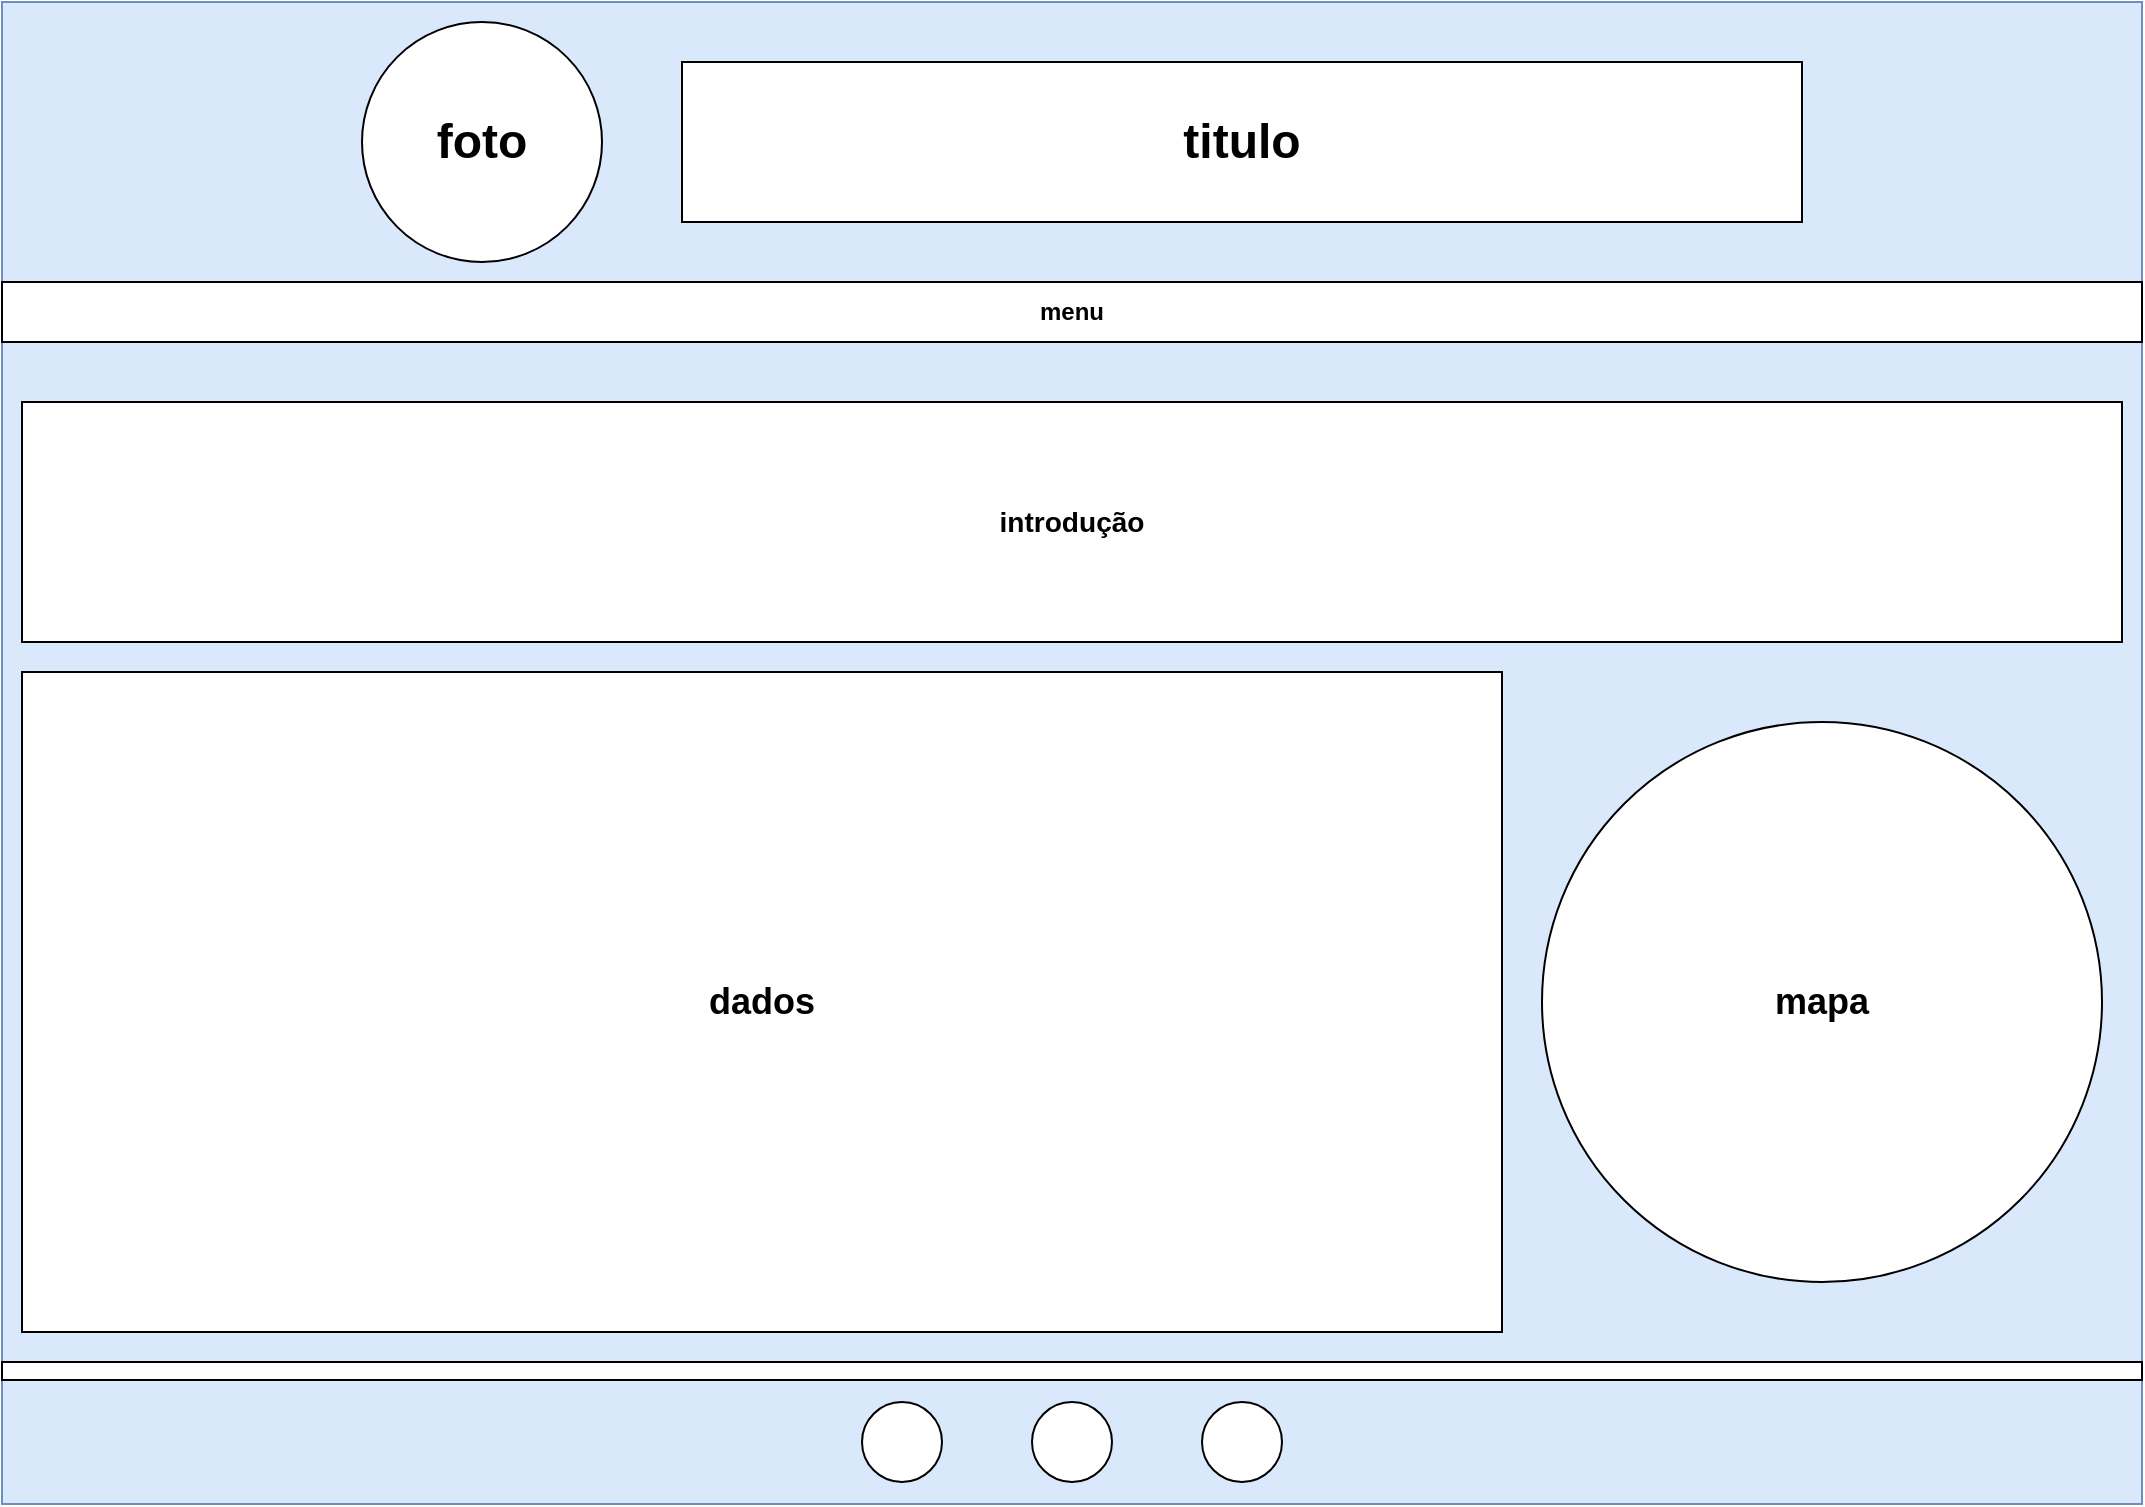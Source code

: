 <mxfile version="24.0.5" type="device">
  <diagram name="Página-1" id="O60WhBme6r-84CWmWvj9">
    <mxGraphModel dx="2876" dy="2286" grid="1" gridSize="10" guides="1" tooltips="1" connect="1" arrows="1" fold="1" page="1" pageScale="1" pageWidth="827" pageHeight="1169" math="0" shadow="0">
      <root>
        <mxCell id="0" />
        <mxCell id="1" parent="0" />
        <mxCell id="zB-5srJ8Ar6LM3edfdpo-1" value="" style="rounded=0;whiteSpace=wrap;html=1;fillColor=#dae8fc;strokeColor=#6c8ebf;" vertex="1" parent="1">
          <mxGeometry x="-120" y="-1150" width="1070" height="751" as="geometry" />
        </mxCell>
        <mxCell id="zB-5srJ8Ar6LM3edfdpo-4" value="&lt;h1&gt;foto&lt;/h1&gt;" style="ellipse;whiteSpace=wrap;html=1;aspect=fixed;" vertex="1" parent="1">
          <mxGeometry x="60" y="-1140" width="120" height="120" as="geometry" />
        </mxCell>
        <mxCell id="zB-5srJ8Ar6LM3edfdpo-5" value="&lt;h1&gt;titulo&lt;/h1&gt;" style="rounded=0;whiteSpace=wrap;html=1;" vertex="1" parent="1">
          <mxGeometry x="220" y="-1120" width="560" height="80" as="geometry" />
        </mxCell>
        <mxCell id="zB-5srJ8Ar6LM3edfdpo-6" value="&lt;h4&gt;menu&lt;/h4&gt;" style="rounded=0;whiteSpace=wrap;html=1;" vertex="1" parent="1">
          <mxGeometry x="-120" y="-1010" width="1070" height="30" as="geometry" />
        </mxCell>
        <mxCell id="zB-5srJ8Ar6LM3edfdpo-8" value="&lt;h3&gt;introdução&lt;/h3&gt;" style="rounded=0;whiteSpace=wrap;html=1;" vertex="1" parent="1">
          <mxGeometry x="-110" y="-950" width="1050" height="120" as="geometry" />
        </mxCell>
        <mxCell id="zB-5srJ8Ar6LM3edfdpo-9" value="" style="rounded=0;whiteSpace=wrap;html=1;" vertex="1" parent="1">
          <mxGeometry x="-120" y="-470" width="1070" height="9" as="geometry" />
        </mxCell>
        <mxCell id="zB-5srJ8Ar6LM3edfdpo-11" value="" style="ellipse;whiteSpace=wrap;html=1;aspect=fixed;" vertex="1" parent="1">
          <mxGeometry x="310" y="-450" width="40" height="40" as="geometry" />
        </mxCell>
        <mxCell id="zB-5srJ8Ar6LM3edfdpo-12" value="" style="ellipse;whiteSpace=wrap;html=1;aspect=fixed;" vertex="1" parent="1">
          <mxGeometry x="395" y="-450" width="40" height="40" as="geometry" />
        </mxCell>
        <mxCell id="zB-5srJ8Ar6LM3edfdpo-13" value="" style="ellipse;whiteSpace=wrap;html=1;aspect=fixed;" vertex="1" parent="1">
          <mxGeometry x="480" y="-450" width="40" height="40" as="geometry" />
        </mxCell>
        <mxCell id="zB-5srJ8Ar6LM3edfdpo-14" value="&lt;h2&gt;mapa&lt;/h2&gt;" style="ellipse;whiteSpace=wrap;html=1;aspect=fixed;" vertex="1" parent="1">
          <mxGeometry x="650" y="-790" width="280" height="280" as="geometry" />
        </mxCell>
        <mxCell id="zB-5srJ8Ar6LM3edfdpo-18" value="&lt;h2&gt;dados&lt;/h2&gt;" style="rounded=0;whiteSpace=wrap;html=1;" vertex="1" parent="1">
          <mxGeometry x="-110" y="-815" width="740" height="330" as="geometry" />
        </mxCell>
      </root>
    </mxGraphModel>
  </diagram>
</mxfile>
